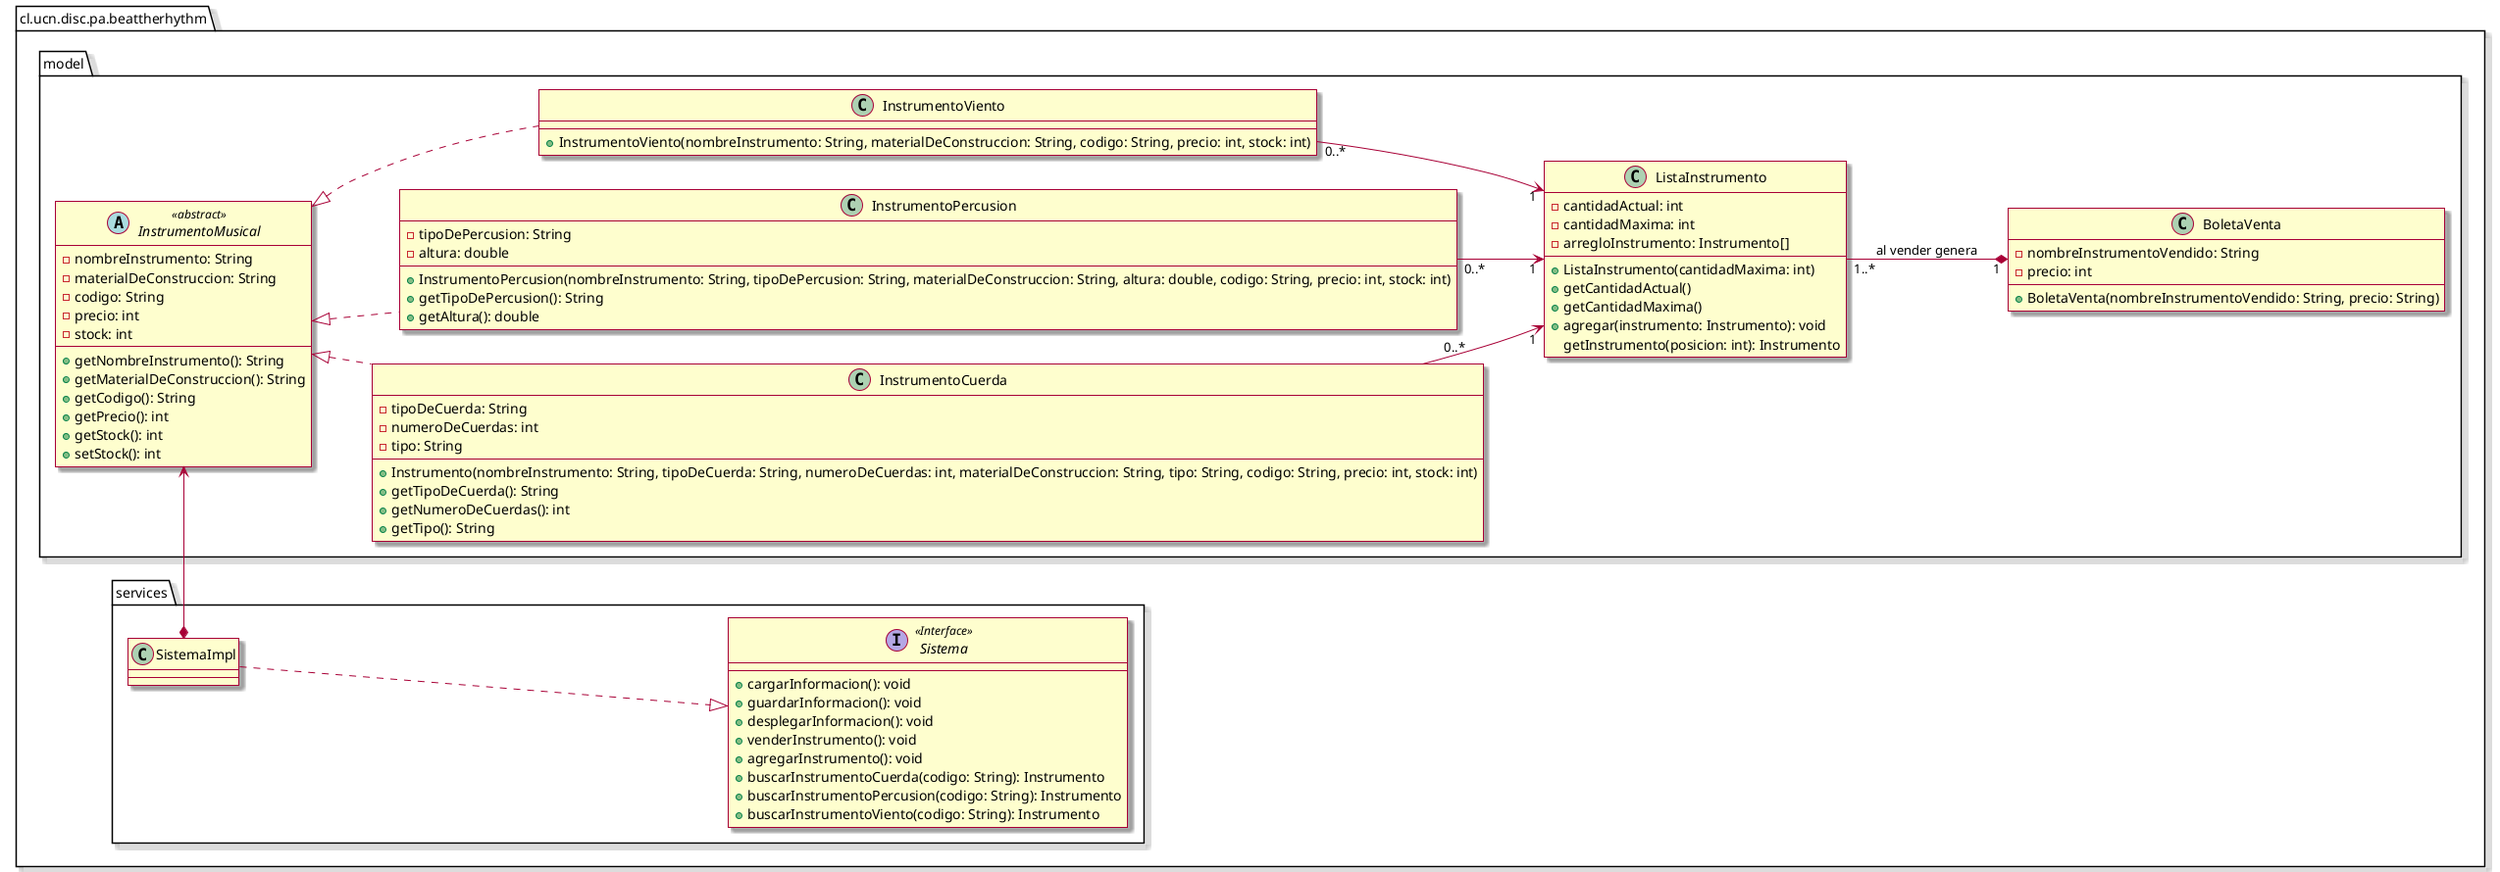 @startuml
left to right direction
set separator none
!pragma useIntermediatePackages false
skin rose
package cl.ucn.disc.pa.beattherhythm{
    package model{
        class ListaInstrumento{
            -cantidadActual: int
            -cantidadMaxima: int
            -arregloInstrumento: Instrumento[]
            +ListaInstrumento(cantidadMaxima: int)
            +getCantidadActual()
            +getCantidadMaxima()
            +agregar(instrumento: Instrumento): void
            getInstrumento(posicion: int): Instrumento
        }
        abstract class InstrumentoMusical <<abstract>>{
            -nombreInstrumento: String
            -materialDeConstruccion: String
            -codigo: String
            -precio: int
            -stock: int
            +getNombreInstrumento(): String
            +getMaterialDeConstruccion(): String
            +getCodigo(): String
            +getPrecio(): int
            +getStock(): int
            +setStock(): int
        }
        class InstrumentoCuerda{
            -tipoDeCuerda: String
            -numeroDeCuerdas: int
            -tipo: String
            +Instrumento(nombreInstrumento: String, tipoDeCuerda: String, numeroDeCuerdas: int, materialDeConstruccion: String, tipo: String, codigo: String, precio: int, stock: int)
            +getTipoDeCuerda(): String
            +getNumeroDeCuerdas(): int
            +getTipo(): String
        }
        InstrumentoMusical <|.. InstrumentoCuerda
        class InstrumentoPercusion{
            -tipoDePercusion: String
            -altura: double
            +InstrumentoPercusion(nombreInstrumento: String, tipoDePercusion: String, materialDeConstruccion: String, altura: double, codigo: String, precio: int, stock: int)
            +getTipoDePercusion(): String
            +getAltura(): double
        }
        InstrumentoMusical <|.. InstrumentoPercusion
        class InstrumentoViento{
            +InstrumentoViento(nombreInstrumento: String, materialDeConstruccion: String, codigo: String, precio: int, stock: int)
        }
        InstrumentoMusical <|.. InstrumentoViento
        class BoletaVenta{
        -nombreInstrumentoVendido: String
        -precio: int
        +BoletaVenta(nombreInstrumentoVendido: String, precio: String)
        }
    }
    package services{
        interface Sistema <<Interface>>{
            +cargarInformacion(): void
            +guardarInformacion(): void
            +desplegarInformacion(): void
            +venderInstrumento(): void
            +agregarInstrumento(): void
            +buscarInstrumentoCuerda(codigo: String): Instrumento
            +buscarInstrumentoPercusion(codigo: String): Instrumento
            +buscarInstrumentoViento(codigo: String): Instrumento
        }
        class SistemaImpl{
        }
    }
}

SistemaImpl ..|> Sistema
ListaInstrumento "1..*" --* "1" BoletaVenta: al vender genera
InstrumentoCuerda "0..*" --> "1" ListaInstrumento
InstrumentoPercusion "0..*" --> "1" ListaInstrumento
InstrumentoViento "0..*" --> "1" ListaInstrumento
SistemaImpl *-> InstrumentoMusical

@enduml
